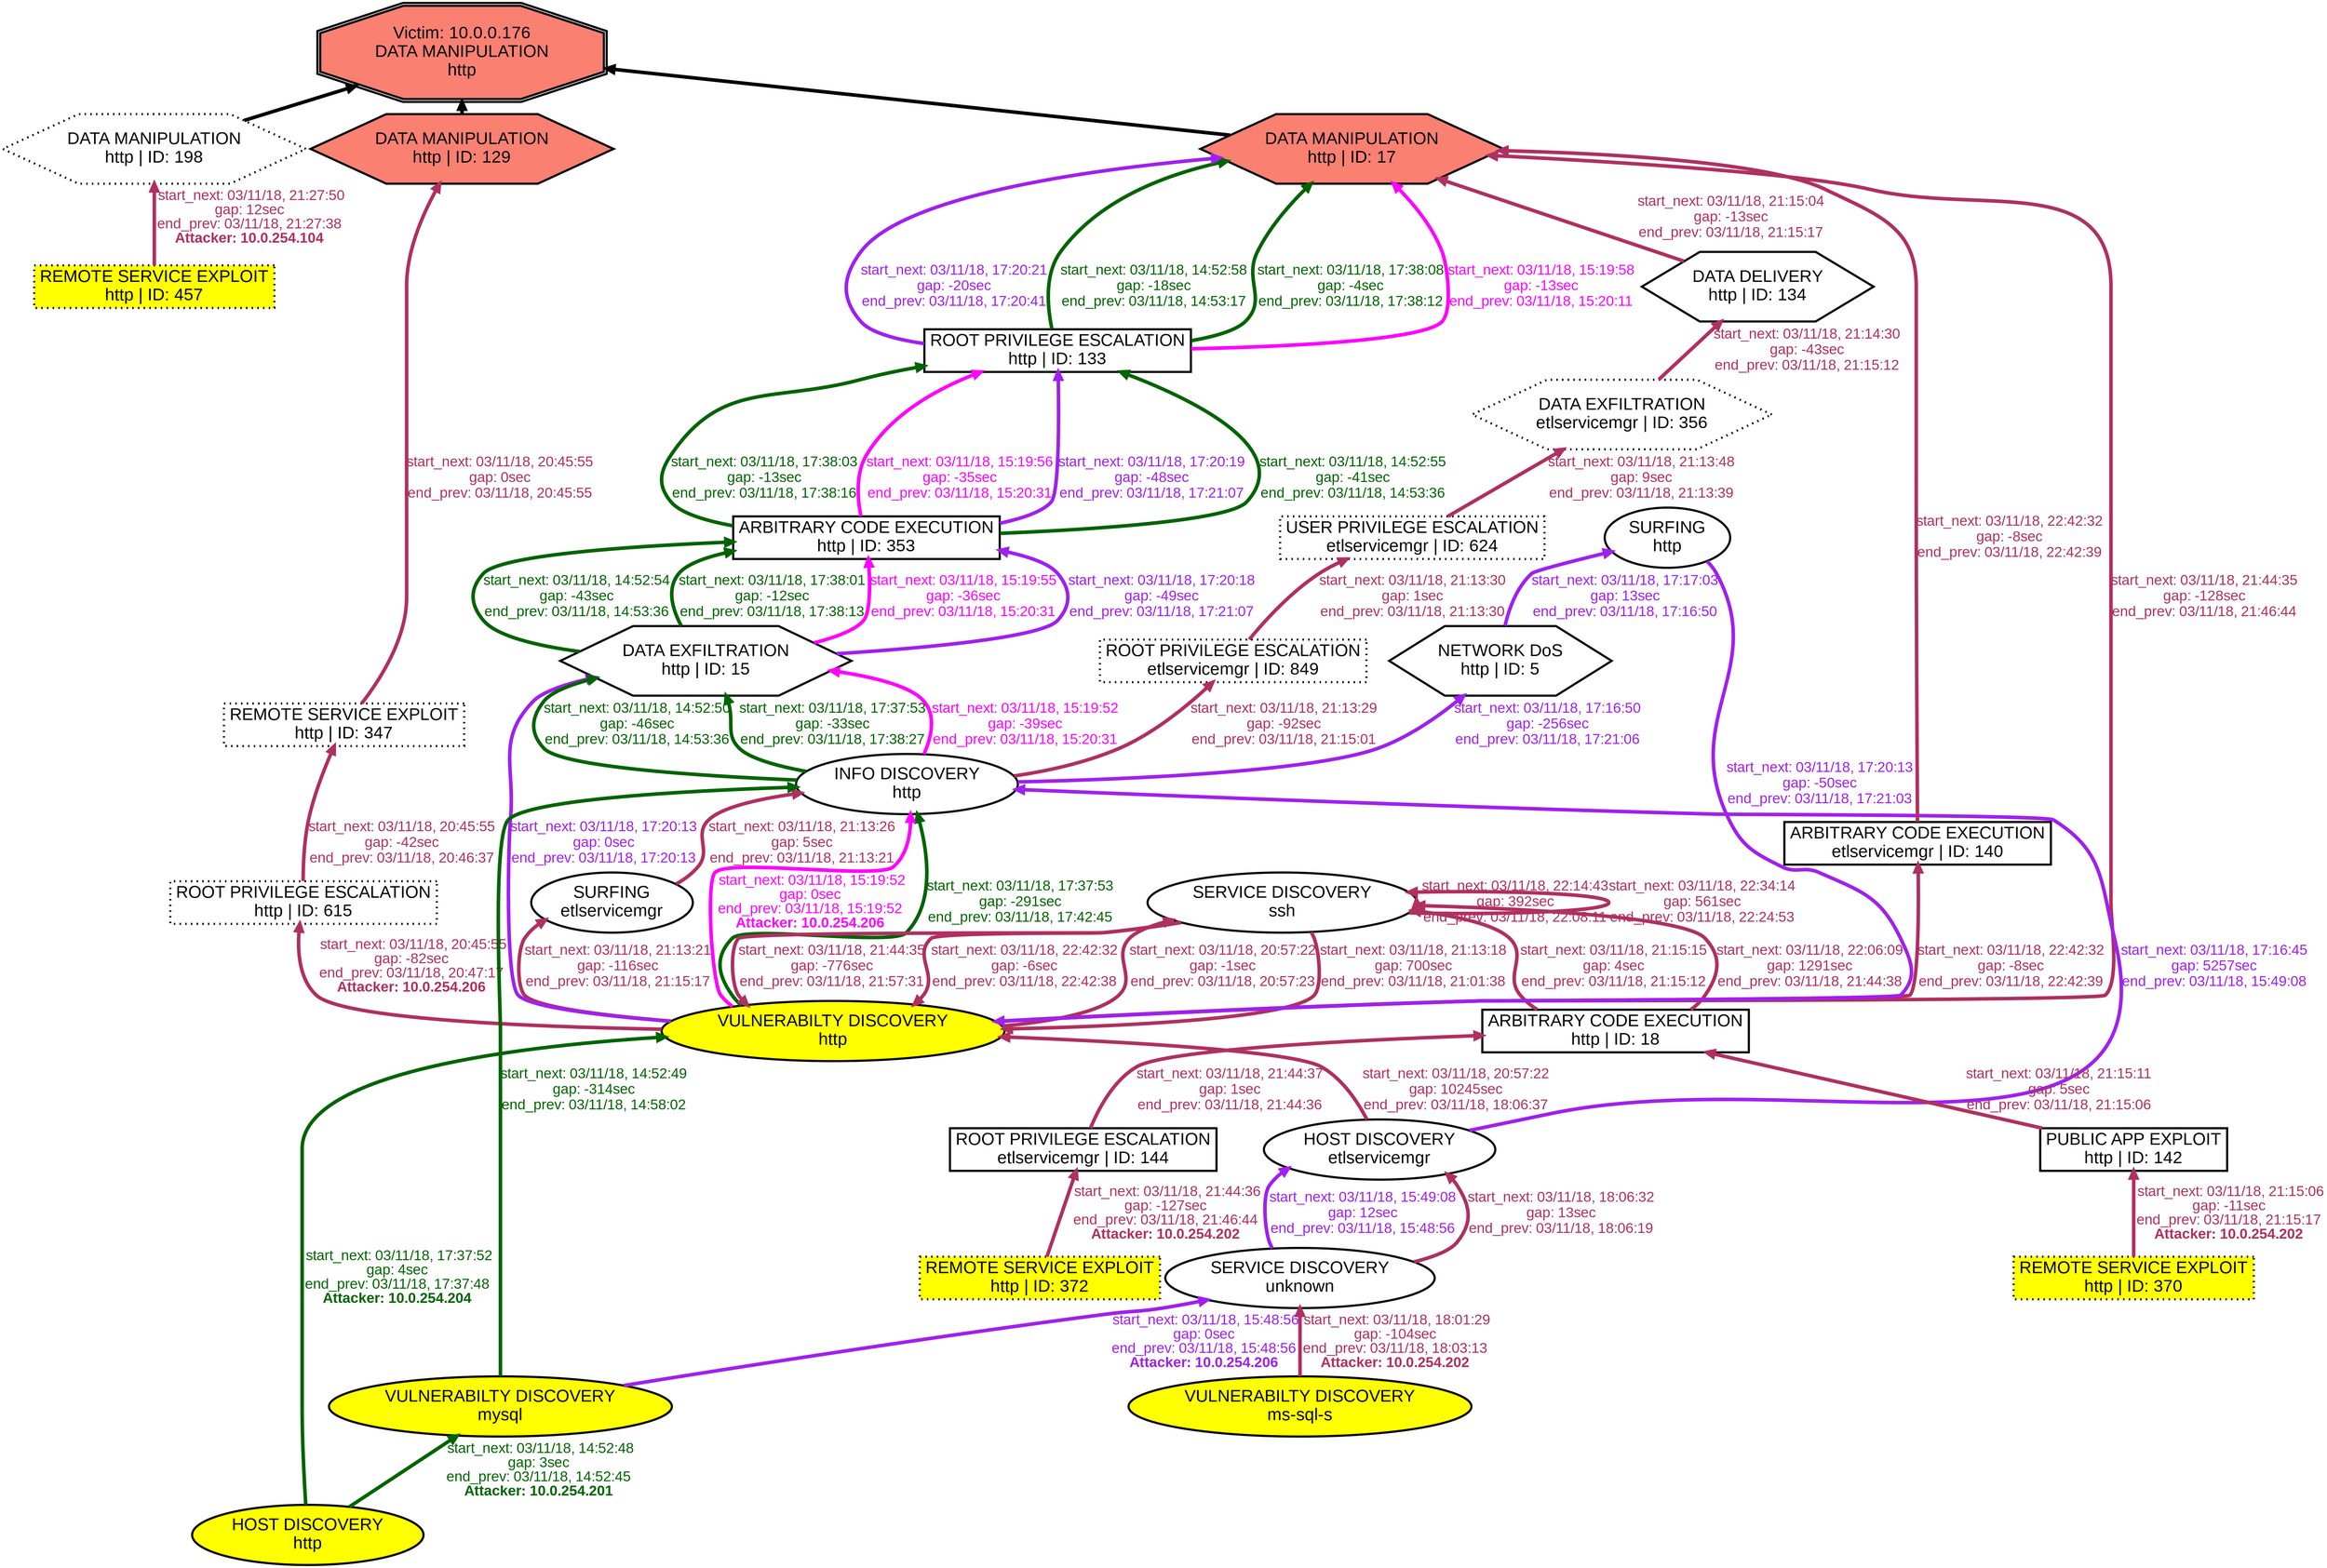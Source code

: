digraph DATAMANIPULATIONhttp {
rankdir="BT"; 
 graph [ nodesep="0.1", ranksep="0.02"] 
 node [ fontname=Arial, fontsize=24,penwidth=3]; 
 edge [ fontname=Arial, fontsize=20,penwidth=5 ];
"Victim: 10.0.0.176
DATA MANIPULATION
http" [shape=doubleoctagon, style=filled, fillcolor=salmon];
{ rank = max; "Victim: 10.0.0.176
DATA MANIPULATION
http"}
"DATA MANIPULATION
http | ID: 198" -> "Victim: 10.0.0.176
DATA MANIPULATION
http"
"DATA MANIPULATION
http | ID: 198" [style="filled,dotted", fillcolor= salmon]
"DATA MANIPULATION
http | ID: 17" -> "Victim: 10.0.0.176
DATA MANIPULATION
http"
"DATA MANIPULATION
http | ID: 17" [style=filled, fillcolor= salmon]
"DATA MANIPULATION
http | ID: 129" -> "Victim: 10.0.0.176
DATA MANIPULATION
http"
"DATA MANIPULATION
http | ID: 129" [style=filled, fillcolor= salmon]
{ rank=same; "DATA MANIPULATION
http | ID: 198" "DATA MANIPULATION
http | ID: 17" "DATA MANIPULATION
http | ID: 129"}
"VULNERABILTY DISCOVERY
http" [style=filled, fillcolor= yellow]
"VULNERABILTY DISCOVERY
http" -> "ROOT PRIVILEGE ESCALATION
http | ID: 615" [ color=maroon] [label=<<font color="maroon"> start_next: 03/11/18, 20:45:55<br/>gap: -82sec<br/>end_prev: 03/11/18, 20:47:17</font><br/><font color="maroon"><b>Attacker: 10.0.254.206</b></font>>]
"ROOT PRIVILEGE ESCALATION
http | ID: 615" -> "REMOTE SERVICE EXPLOIT
http | ID: 347" [ label="start_next: 03/11/18, 20:45:55
gap: -42sec
end_prev: 03/11/18, 20:46:37"][ fontcolor="maroon" color=maroon]
"REMOTE SERVICE EXPLOIT
http | ID: 347" -> "DATA MANIPULATION
http | ID: 129" [ label="start_next: 03/11/18, 20:45:55
gap: 0sec
end_prev: 03/11/18, 20:45:55"][ fontcolor="maroon" color=maroon]
"VULNERABILTY DISCOVERY
ms-sql-s" [style=filled, fillcolor= yellow]
"VULNERABILTY DISCOVERY
ms-sql-s" -> "SERVICE DISCOVERY
unknown" [ color=maroon] [label=<<font color="maroon"> start_next: 03/11/18, 18:01:29<br/>gap: -104sec<br/>end_prev: 03/11/18, 18:03:13</font><br/><font color="maroon"><b>Attacker: 10.0.254.202</b></font>>]
"SERVICE DISCOVERY
unknown" -> "HOST DISCOVERY
etlservicemgr" [ label="start_next: 03/11/18, 18:06:32
gap: 13sec
end_prev: 03/11/18, 18:06:19"][ fontcolor="maroon" color=maroon]
"HOST DISCOVERY
etlservicemgr" -> "VULNERABILTY DISCOVERY
http" [ label="start_next: 03/11/18, 20:57:22
gap: 10245sec
end_prev: 03/11/18, 18:06:37"][ fontcolor="maroon" color=maroon]
"VULNERABILTY DISCOVERY
http" -> "SERVICE DISCOVERY
ssh" [ label="start_next: 03/11/18, 20:57:22
gap: -1sec
end_prev: 03/11/18, 20:57:23"][ fontcolor="maroon" color=maroon]
"SERVICE DISCOVERY
ssh" -> "VULNERABILTY DISCOVERY
http" [ label="start_next: 03/11/18, 21:13:18
gap: 700sec
end_prev: 03/11/18, 21:01:38"][ fontcolor="maroon" color=maroon]
"VULNERABILTY DISCOVERY
http" -> "SURFING
etlservicemgr" [ label="start_next: 03/11/18, 21:13:21
gap: -116sec
end_prev: 03/11/18, 21:15:17"][ fontcolor="maroon" color=maroon]
"SURFING
etlservicemgr" -> "INFO DISCOVERY
http" [ label="start_next: 03/11/18, 21:13:26
gap: 5sec
end_prev: 03/11/18, 21:13:21"][ fontcolor="maroon" color=maroon]
"INFO DISCOVERY
http" -> "ROOT PRIVILEGE ESCALATION
etlservicemgr | ID: 849" [ label="start_next: 03/11/18, 21:13:29
gap: -92sec
end_prev: 03/11/18, 21:15:01"][ fontcolor="maroon" color=maroon]
"ROOT PRIVILEGE ESCALATION
etlservicemgr | ID: 849" -> "USER PRIVILEGE ESCALATION
etlservicemgr | ID: 624" [ label="start_next: 03/11/18, 21:13:30
gap: 1sec
end_prev: 03/11/18, 21:13:30"][ fontcolor="maroon" color=maroon]
"USER PRIVILEGE ESCALATION
etlservicemgr | ID: 624" -> "DATA EXFILTRATION
etlservicemgr | ID: 356" [ label="start_next: 03/11/18, 21:13:48
gap: 9sec
end_prev: 03/11/18, 21:13:39"][ fontcolor="maroon" color=maroon]
"DATA EXFILTRATION
etlservicemgr | ID: 356" -> "DATA DELIVERY
http | ID: 134" [ label="start_next: 03/11/18, 21:14:30
gap: -43sec
end_prev: 03/11/18, 21:15:12"][ fontcolor="maroon" color=maroon]
"DATA DELIVERY
http | ID: 134" -> "DATA MANIPULATION
http | ID: 17" [ label="start_next: 03/11/18, 21:15:04
gap: -13sec
end_prev: 03/11/18, 21:15:17"][ fontcolor="maroon" color=maroon]
"REMOTE SERVICE EXPLOIT
http | ID: 370" [style="dotted,filled", fillcolor= yellow]
"REMOTE SERVICE EXPLOIT
http | ID: 370" -> "PUBLIC APP EXPLOIT
http | ID: 142" [ color=maroon] [label=<<font color="maroon"> start_next: 03/11/18, 21:15:06<br/>gap: -11sec<br/>end_prev: 03/11/18, 21:15:17</font><br/><font color="maroon"><b>Attacker: 10.0.254.202</b></font>>]
"PUBLIC APP EXPLOIT
http | ID: 142" -> "ARBITRARY CODE EXECUTION
http | ID: 18" [ label="start_next: 03/11/18, 21:15:11
gap: 5sec
end_prev: 03/11/18, 21:15:06"][ fontcolor="maroon" color=maroon]
"ARBITRARY CODE EXECUTION
http | ID: 18" -> "SERVICE DISCOVERY
ssh" [ label="start_next: 03/11/18, 21:15:15
gap: 4sec
end_prev: 03/11/18, 21:15:12"][ fontcolor="maroon" color=maroon]
"SERVICE DISCOVERY
ssh" -> "VULNERABILTY DISCOVERY
http" [ label="start_next: 03/11/18, 21:44:35
gap: -776sec
end_prev: 03/11/18, 21:57:31"][ fontcolor="maroon" color=maroon]
"VULNERABILTY DISCOVERY
http" -> "DATA MANIPULATION
http | ID: 17" [ label="start_next: 03/11/18, 21:44:35
gap: -128sec
end_prev: 03/11/18, 21:46:44"][ fontcolor="maroon" color=maroon]
"REMOTE SERVICE EXPLOIT
http | ID: 372" [style="dotted,filled", fillcolor= yellow]
"REMOTE SERVICE EXPLOIT
http | ID: 372" -> "ROOT PRIVILEGE ESCALATION
etlservicemgr | ID: 144" [ color=maroon] [label=<<font color="maroon"> start_next: 03/11/18, 21:44:36<br/>gap: -127sec<br/>end_prev: 03/11/18, 21:46:44</font><br/><font color="maroon"><b>Attacker: 10.0.254.202</b></font>>]
"ROOT PRIVILEGE ESCALATION
etlservicemgr | ID: 144" -> "ARBITRARY CODE EXECUTION
http | ID: 18" [ label="start_next: 03/11/18, 21:44:37
gap: 1sec
end_prev: 03/11/18, 21:44:36"][ fontcolor="maroon" color=maroon]
"ARBITRARY CODE EXECUTION
http | ID: 18" -> "SERVICE DISCOVERY
ssh" [ label="start_next: 03/11/18, 22:06:09
gap: 1291sec
end_prev: 03/11/18, 21:44:38"][ fontcolor="maroon" color=maroon]
"SERVICE DISCOVERY
ssh" -> "SERVICE DISCOVERY
ssh" [ label="start_next: 03/11/18, 22:14:43
gap: 392sec
end_prev: 03/11/18, 22:08:11"][ fontcolor="maroon" color=maroon]
"SERVICE DISCOVERY
ssh" -> "SERVICE DISCOVERY
ssh" [ label="start_next: 03/11/18, 22:34:14
gap: 561sec
end_prev: 03/11/18, 22:24:53"][ fontcolor="maroon" color=maroon]
"SERVICE DISCOVERY
ssh" -> "VULNERABILTY DISCOVERY
http" [ label="start_next: 03/11/18, 22:42:32
gap: -6sec
end_prev: 03/11/18, 22:42:38"][ fontcolor="maroon" color=maroon]
"VULNERABILTY DISCOVERY
http" -> "ARBITRARY CODE EXECUTION
etlservicemgr | ID: 140" [ label="start_next: 03/11/18, 22:42:32
gap: -8sec
end_prev: 03/11/18, 22:42:39"][ fontcolor="maroon" color=maroon]
"ARBITRARY CODE EXECUTION
etlservicemgr | ID: 140" -> "DATA MANIPULATION
http | ID: 17" [ label="start_next: 03/11/18, 22:42:32
gap: -8sec
end_prev: 03/11/18, 22:42:39"][ fontcolor="maroon" color=maroon]
"REMOTE SERVICE EXPLOIT
http | ID: 457" [style="dotted,filled", fillcolor= yellow]
"REMOTE SERVICE EXPLOIT
http | ID: 457" -> "DATA MANIPULATION
http | ID: 198" [ color=maroon] [label=<<font color="maroon"> start_next: 03/11/18, 21:27:50<br/>gap: 12sec<br/>end_prev: 03/11/18, 21:27:38</font><br/><font color="maroon"><b>Attacker: 10.0.254.104</b></font>>]
"HOST DISCOVERY
http" [style=filled, fillcolor= yellow]
"HOST DISCOVERY
http" -> "VULNERABILTY DISCOVERY
mysql" [ color=darkgreen] [label=<<font color="darkgreen"> start_next: 03/11/18, 14:52:48<br/>gap: 3sec<br/>end_prev: 03/11/18, 14:52:45</font><br/><font color="darkgreen"><b>Attacker: 10.0.254.201</b></font>>]
"VULNERABILTY DISCOVERY
mysql" -> "INFO DISCOVERY
http" [ label="start_next: 03/11/18, 14:52:49
gap: -314sec
end_prev: 03/11/18, 14:58:02"][ fontcolor="darkgreen" color=darkgreen]
"INFO DISCOVERY
http" -> "DATA EXFILTRATION
http | ID: 15" [ label="start_next: 03/11/18, 14:52:50
gap: -46sec
end_prev: 03/11/18, 14:53:36"][ fontcolor="darkgreen" color=darkgreen]
"DATA EXFILTRATION
http | ID: 15" -> "ARBITRARY CODE EXECUTION
http | ID: 353" [ label="start_next: 03/11/18, 14:52:54
gap: -43sec
end_prev: 03/11/18, 14:53:36"][ fontcolor="darkgreen" color=darkgreen]
"ARBITRARY CODE EXECUTION
http | ID: 353" -> "ROOT PRIVILEGE ESCALATION
http | ID: 133" [ label="start_next: 03/11/18, 14:52:55
gap: -41sec
end_prev: 03/11/18, 14:53:36"][ fontcolor="darkgreen" color=darkgreen]
"ROOT PRIVILEGE ESCALATION
http | ID: 133" -> "DATA MANIPULATION
http | ID: 17" [ label="start_next: 03/11/18, 14:52:58
gap: -18sec
end_prev: 03/11/18, 14:53:17"][ fontcolor="darkgreen" color=darkgreen]
"HOST DISCOVERY
http" [style=filled, fillcolor= yellow]
"HOST DISCOVERY
http" -> "VULNERABILTY DISCOVERY
http" [ color=darkgreen] [label=<<font color="darkgreen"> start_next: 03/11/18, 17:37:52<br/>gap: 4sec<br/>end_prev: 03/11/18, 17:37:48</font><br/><font color="darkgreen"><b>Attacker: 10.0.254.204</b></font>>]
"VULNERABILTY DISCOVERY
http" -> "INFO DISCOVERY
http" [ label="start_next: 03/11/18, 17:37:53
gap: -291sec
end_prev: 03/11/18, 17:42:45"][ fontcolor="darkgreen" color=darkgreen]
"INFO DISCOVERY
http" -> "DATA EXFILTRATION
http | ID: 15" [ label="start_next: 03/11/18, 17:37:53
gap: -33sec
end_prev: 03/11/18, 17:38:27"][ fontcolor="darkgreen" color=darkgreen]
"DATA EXFILTRATION
http | ID: 15" -> "ARBITRARY CODE EXECUTION
http | ID: 353" [ label="start_next: 03/11/18, 17:38:01
gap: -12sec
end_prev: 03/11/18, 17:38:13"][ fontcolor="darkgreen" color=darkgreen]
"ARBITRARY CODE EXECUTION
http | ID: 353" -> "ROOT PRIVILEGE ESCALATION
http | ID: 133" [ label="start_next: 03/11/18, 17:38:03
gap: -13sec
end_prev: 03/11/18, 17:38:16"][ fontcolor="darkgreen" color=darkgreen]
"ROOT PRIVILEGE ESCALATION
http | ID: 133" -> "DATA MANIPULATION
http | ID: 17" [ label="start_next: 03/11/18, 17:38:08
gap: -4sec
end_prev: 03/11/18, 17:38:12"][ fontcolor="darkgreen" color=darkgreen]
"VULNERABILTY DISCOVERY
http" [style=filled, fillcolor= yellow]
"VULNERABILTY DISCOVERY
http" -> "INFO DISCOVERY
http" [ color=magenta] [label=<<font color="magenta"> start_next: 03/11/18, 15:19:52<br/>gap: 0sec<br/>end_prev: 03/11/18, 15:19:52</font><br/><font color="magenta"><b>Attacker: 10.0.254.206</b></font>>]
"INFO DISCOVERY
http" -> "DATA EXFILTRATION
http | ID: 15" [ label="start_next: 03/11/18, 15:19:52
gap: -39sec
end_prev: 03/11/18, 15:20:31"][ fontcolor="magenta" color=magenta]
"DATA EXFILTRATION
http | ID: 15" -> "ARBITRARY CODE EXECUTION
http | ID: 353" [ label="start_next: 03/11/18, 15:19:55
gap: -36sec
end_prev: 03/11/18, 15:20:31"][ fontcolor="magenta" color=magenta]
"ARBITRARY CODE EXECUTION
http | ID: 353" -> "ROOT PRIVILEGE ESCALATION
http | ID: 133" [ label="start_next: 03/11/18, 15:19:56
gap: -35sec
end_prev: 03/11/18, 15:20:31"][ fontcolor="magenta" color=magenta]
"ROOT PRIVILEGE ESCALATION
http | ID: 133" -> "DATA MANIPULATION
http | ID: 17" [ label="start_next: 03/11/18, 15:19:58
gap: -13sec
end_prev: 03/11/18, 15:20:11"][ fontcolor="magenta" color=magenta]
"VULNERABILTY DISCOVERY
mysql" [style=filled, fillcolor= yellow]
"VULNERABILTY DISCOVERY
mysql" -> "SERVICE DISCOVERY
unknown" [ color=purple] [label=<<font color="purple"> start_next: 03/11/18, 15:48:56<br/>gap: 0sec<br/>end_prev: 03/11/18, 15:48:56</font><br/><font color="purple"><b>Attacker: 10.0.254.206</b></font>>]
"SERVICE DISCOVERY
unknown" -> "HOST DISCOVERY
etlservicemgr" [ label="start_next: 03/11/18, 15:49:08
gap: 12sec
end_prev: 03/11/18, 15:48:56"][ fontcolor="purple" color=purple]
"HOST DISCOVERY
etlservicemgr" -> "INFO DISCOVERY
http" [ label="start_next: 03/11/18, 17:16:45
gap: 5257sec
end_prev: 03/11/18, 15:49:08"][ fontcolor="purple" color=purple]
"INFO DISCOVERY
http" -> "NETWORK DoS
http | ID: 5" [ label="start_next: 03/11/18, 17:16:50
gap: -256sec
end_prev: 03/11/18, 17:21:06"][ fontcolor="purple" color=purple]
"NETWORK DoS
http | ID: 5" -> "SURFING
http" [ label="start_next: 03/11/18, 17:17:03
gap: 13sec
end_prev: 03/11/18, 17:16:50"][ fontcolor="purple" color=purple]
"SURFING
http" -> "VULNERABILTY DISCOVERY
http" [ label="start_next: 03/11/18, 17:20:13
gap: -50sec
end_prev: 03/11/18, 17:21:03"][ fontcolor="purple" color=purple]
"VULNERABILTY DISCOVERY
http" -> "DATA EXFILTRATION
http | ID: 15" [ label="start_next: 03/11/18, 17:20:13
gap: 0sec
end_prev: 03/11/18, 17:20:13"][ fontcolor="purple" color=purple]
"DATA EXFILTRATION
http | ID: 15" -> "ARBITRARY CODE EXECUTION
http | ID: 353" [ label="start_next: 03/11/18, 17:20:18
gap: -49sec
end_prev: 03/11/18, 17:21:07"][ fontcolor="purple" color=purple]
"ARBITRARY CODE EXECUTION
http | ID: 353" -> "ROOT PRIVILEGE ESCALATION
http | ID: 133" [ label="start_next: 03/11/18, 17:20:19
gap: -48sec
end_prev: 03/11/18, 17:21:07"][ fontcolor="purple" color=purple]
"ROOT PRIVILEGE ESCALATION
http | ID: 133" -> "DATA MANIPULATION
http | ID: 17" [ label="start_next: 03/11/18, 17:20:21
gap: -20sec
end_prev: 03/11/18, 17:20:41"][ fontcolor="purple" color=purple]
"VULNERABILTY DISCOVERY
http" [shape=oval]
"VULNERABILTY DISCOVERY
http" [tooltip="ET SCAN Suspicious inbound to mSQL port 4333
ET SCAN Suspicious inbound to mySQL port 3306
ET SCAN Suspicious inbound to MSSQL port 1433
ETPRO WEB_SERVER SQLMap Scan Tool User Agent
ET SCAN Suspicious inbound to PostgreSQL port 5432
ET SCAN Nikto Web App Scan in Progress
ET SCAN Sqlmap SQL Injection Scan
ET SCAN OpenVAS User-Agent Inbound
ET SCAN Suspicious inbound to Oracle SQL port 1521"]
"ROOT PRIVILEGE ESCALATION
http | ID: 615" [style="dotted", shape=box]
"ROOT PRIVILEGE ESCALATION
http | ID: 615" [tooltip="ET WEB_SERVER Possible SQLi xp_cmdshell POST body
ET WEB_SERVER Attempt To Access MSSQL xp_cmdshell Stored Procedure Via URI"]
"REMOTE SERVICE EXPLOIT
http | ID: 347" [style="dotted", shape=box]
"REMOTE SERVICE EXPLOIT
http | ID: 347" [tooltip="ET WEB_SERVER Script tag in URI Possible Cross Site Scripting Attempt"]
"DATA MANIPULATION
http | ID: 129" [shape=hexagon]
"DATA MANIPULATION
http | ID: 129" [tooltip="ET WEB_SERVER Possible SQL Injection Attempt SELECT FROM
ET WEB_SERVER MYSQL SELECT CONCAT SQL Injection Attempt
ET WEB_SERVER Possible SQL Injection Attempt UNION SELECT"]
"VULNERABILTY DISCOVERY
ms-sql-s" [shape=oval]
"VULNERABILTY DISCOVERY
ms-sql-s" [tooltip="ET SCAN Suspicious inbound to PostgreSQL port 5432
ET SCAN Suspicious inbound to mySQL port 3306
ET SCAN Suspicious inbound to MSSQL port 1433
ET SCAN Suspicious inbound to Oracle SQL port 1521"]
"SERVICE DISCOVERY
unknown" [shape=oval]
"SERVICE DISCOVERY
unknown" [tooltip="ET SCAN Potential SSH Scan
ET SCAN Potential VNC Scan 5900-5920
ET SCAN Potential VNC Scan 5800-5820
ET SCAN NMAP OS Detection Probe"]
"HOST DISCOVERY
etlservicemgr" [shape=oval]
"HOST DISCOVERY
etlservicemgr" [tooltip="ET SCAN Nmap Scripting Engine User-Agent Detected (Nmap Scripting Engine)
ET SCAN Possible Nmap User-Agent Observed"]
"SERVICE DISCOVERY
ssh" [shape=oval]
"SERVICE DISCOVERY
ssh" [tooltip="ET SCAN Potential VNC Scan 5800-5820
ET SCAN Potential SSH Scan"]
"SURFING
etlservicemgr" [shape=oval]
"SURFING
etlservicemgr" [tooltip="ET WEB_SERVER WEB-PHP phpinfo access"]
"INFO DISCOVERY
http" [shape=oval]
"INFO DISCOVERY
http" [tooltip="GPL WEB_SERVER viewcode access
GPL WEB_SERVER .htaccess access
GPL WEB_SERVER writeto.cnf access
GPL WEB_SERVER iisadmin access
ET WEB_SERVER PHP Easteregg Information-Disclosure (funny-logo)
ET WEB_SPECIFIC_APPS Request to Wordpress W3TC Plug-in dbcache Directory
GPL WEB_SERVER services.cnf access
ET WEB_SERVER PHP Easteregg Information-Disclosure (zend-logo)
GPL EXPLOIT unicode directory traversal attempt
ET WEB_SERVER PHP Easteregg Information-Disclosure (php-logo)
GPL WEB_SERVER service.cnf access
GPL EXPLOIT iisadmpwd attempt
ET WEB_SERVER PHP SESSION SuperGlobal in URI
GPL WEB_SERVER /~root access
GPL WEB_SERVER authors.pwd access
ET WEB_SERVER PHP ENV SuperGlobal in URI
GPL EXPLOIT .cnf access
ET POLICY Proxy TRACE Request - inbound
GPL WEB_SERVER .htpasswd access
GPL WEB_SERVER global.asa access
ET WEB_SERVER PHP SERVER SuperGlobal in URI
GPL EXPLOIT fpcount access
GPL WEB_SERVER globals.pl access
GPL WEB_SERVER service.pwd
GPL EXPLOIT ISAPI .idq attempt
ET WEB_SERVER PHP Easteregg Information-Disclosure (phpinfo)
ET SCAN SFTP/FTP Password Exposure via sftp-config.json
GPL WEB_SERVER printenv access
GPL WEB_SERVER author.exe access
GPL EXPLOIT iissamples access
GPL EXPLOIT .htr access
ET WEB_SERVER PHP REQUEST SuperGlobal in URI"]
"ROOT PRIVILEGE ESCALATION
etlservicemgr | ID: 849" [style="dotted", shape=box]
"ROOT PRIVILEGE ESCALATION
etlservicemgr | ID: 849" [tooltip="ET WEB_SERVER ColdFusion administrator access"]
"USER PRIVILEGE ESCALATION
etlservicemgr | ID: 624" [style="dotted", shape=box]
"USER PRIVILEGE ESCALATION
etlservicemgr | ID: 624" [tooltip="ET POLICY Outgoing Basic Auth Base64 HTTP Password detected unencrypted
ET POLICY Incoming Basic Auth Base64 HTTP Password detected unencrypted
ET WEB_SPECIFIC_APPS Microhard Systems 3G/4G Cellular Ethernet and Serial Gateway - Default Credentials"]
"DATA EXFILTRATION
etlservicemgr | ID: 356" [style="dotted", shape=hexagon]
"DATA EXFILTRATION
etlservicemgr | ID: 356" [tooltip="ET WEB_SERVER Possible XXE SYSTEM ENTITY in POST BODY.
ET INFO WinHttp AutoProxy Request wpad.dat Possible BadTunnel"]
"DATA DELIVERY
http | ID: 134" [shape=hexagon]
"DATA DELIVERY
http | ID: 134" [tooltip="ET WEB_SPECIFIC_APPS Zen Cart loader_file Parameter Local File Inclusion Attempt
ET WEB_SERVER PHP tags in HTTP POST
GPL WEB_SERVER perl post attempt"]
"DATA MANIPULATION
http | ID: 17" [shape=hexagon]
"DATA MANIPULATION
http | ID: 17" [tooltip="ET WEB_SERVER Possible SQL Injection Attempt SELECT FROM
ET WEB_SERVER MYSQL SELECT CONCAT SQL Injection Attempt
ET WEB_SERVER Possible SQL Injection Attempt UNION SELECT"]
"REMOTE SERVICE EXPLOIT
http | ID: 370" [shape=box]
"REMOTE SERVICE EXPLOIT
http | ID: 370" [tooltip="ET WEB_SERVER Script tag in URI Possible Cross Site Scripting Attempt"]
"PUBLIC APP EXPLOIT
http | ID: 142" [shape=box]
"PUBLIC APP EXPLOIT
http | ID: 142" [tooltip="ET WEB_SPECIFIC_APPS IBSng str Parameter Cross Site Scripting Attempt"]
"ARBITRARY CODE EXECUTION
http | ID: 18" [shape=box]
"ARBITRARY CODE EXECUTION
http | ID: 18" [tooltip="ET WEB_SPECIFIC_APPS AlstraSoft AskMe que_id Parameter SELECT FROM SQL Injection Attempt
ET WEB_SPECIFIC_APPS CultBooking lang parameter Local File Inclusion Attempt"]
"REMOTE SERVICE EXPLOIT
http | ID: 372" [shape=box]
"REMOTE SERVICE EXPLOIT
http | ID: 372" [tooltip="ET WEB_SERVER Script tag in URI Possible Cross Site Scripting Attempt"]
"ROOT PRIVILEGE ESCALATION
etlservicemgr | ID: 144" [shape=box]
"ROOT PRIVILEGE ESCALATION
etlservicemgr | ID: 144" [tooltip="ET WEB_SERVER ColdFusion administrator access"]
"ARBITRARY CODE EXECUTION
etlservicemgr | ID: 140" [shape=box]
"ARBITRARY CODE EXECUTION
etlservicemgr | ID: 140" [tooltip="ET WEB_SERVER Possible CVE-2014-6271 Attempt in HTTP Cookie
ET WEB_SERVER SQL Injection Local File Access Attempt Using LOAD_FILE
ET WEB_SPECIFIC_APPS JobHut browse.php pk Parameter SQL Injection
ET CURRENT_EVENTS QNAP Shellshock CVE-2014-6271
ET WEB_SPECIFIC_APPS Fork-CMS js.php module parameter Local File Inclusion Attempt
ET WEB_SERVER Possible CVE-2014-6271 Attempt in Headers"]
"REMOTE SERVICE EXPLOIT
http | ID: 457" [shape=box]
"REMOTE SERVICE EXPLOIT
http | ID: 457" [tooltip="ET WEB_SERVER Script tag in URI Possible Cross Site Scripting Attempt"]
"DATA MANIPULATION
http | ID: 198" [style="dotted", shape=hexagon]
"DATA MANIPULATION
http | ID: 198" [tooltip="ET WEB_SERVER Possible SQL Injection Attempt UNION SELECT"]
"HOST DISCOVERY
http" [shape=oval]
"HOST DISCOVERY
http" [tooltip="ET SCAN Nmap Scripting Engine User-Agent Detected (Nmap Scripting Engine)
ET SCAN Possible Nmap User-Agent Observed"]
"VULNERABILTY DISCOVERY
mysql" [shape=oval]
"VULNERABILTY DISCOVERY
mysql" [tooltip="ET SCAN Suspicious inbound to mySQL port 3306
ET SCAN Suspicious inbound to MSSQL port 1433
ET SCAN Nikto Web App Scan in Progress
ET SCAN Suspicious inbound to PostgreSQL port 5432
ET SCAN Suspicious inbound to Oracle SQL port 1521
ET SCAN Suspicious inbound to mSQL port 4333"]
"DATA EXFILTRATION
http | ID: 15" [shape=hexagon]
"DATA EXFILTRATION
http | ID: 15" [tooltip="GPL WEB_SERVER Tomcat server snoop access
GPL EXPLOIT ISAPI .ida access
GPL EXPLOIT /msadc/samples/ access
ET WEB_SERVER ColdFusion componentutils access
ET WEB_SERVER /system32/ in Uri - Possible Protected Directory Access Attempt
ET WEB_SPECIFIC_APPS PHP-CGI query string parameter vulnerability
ET WEB_SERVER Possible XXE SYSTEM ENTITY in POST BODY.
ET WEB_SERVER /etc/shadow Detected in URI
GPL EXPLOIT ISAPI .idq access"]
"ARBITRARY CODE EXECUTION
http | ID: 353" [shape=box]
"ARBITRARY CODE EXECUTION
http | ID: 353" [tooltip="ET CURRENT_EVENTS QNAP Shellshock CVE-2014-6271
ET WEB_SPECIFIC_APPS DesktopOnNet don3_requiem.php app_path Parameter Remote File Inclusion
ET WEB_SPECIFIC_APPS Horde type Parameter Local File Inclusion Attempt
ET WEB_SPECIFIC_APPS KR-Web krgourl.php DOCUMENT_ROOT Parameter Remote File Inclusion Attempt
ET WEB_SERVER Possible CVE-2014-6271 Attempt in Headers
ET WEB_SPECIFIC_APPS BASE base_stat_common.php remote file include
ET WEB_SPECIFIC_APPS Golem Gaming Portal root_path Parameter Remote File inclusion Attempt
ET WEB_SPECIFIC_APPS Joomla swMenuPro ImageManager.php Remote File Inclusion Attempt
ET WEB_SPECIFIC_APPS FormMailer formmailer.admin.inc.php BASE_DIR Parameter Remote File Inclusion Attempt
ET WEB_SPECIFIC_APPS AjaxPortal di.php pathtoserverdata Parameter Remote File Inclusion Attempt
ET WEB_SERVER cmd.exe In URI - Possible Command Execution Attempt
ET WEB_SPECIFIC_APPS KingCMS menu.php CONFIG Parameter Remote File Inclusion
ETPRO WEB_SPECIFIC_APPS PHPMoAdmin RCE Attempt
ET WEB_SERVER Exploit Suspected PHP Injection Attack (cmd=)
ET WEB_SPECIFIC_APPS Achievo debugger.php config_atkroot parameter Remote File Inclusion Attempt
ET WEB_SERVER Possible CVE-2014-6271 Attempt
ET WEB_SPECIFIC_APPS Joomla Dada Mail Manager Component config.dadamail.php GLOBALS Parameter Remote File Inclusion
ET WEB_SPECIFIC_APPS WEB-PHP RCE PHPBB 2004-1315
ET WEB_SPECIFIC_APPS DesktopOnNet frontpage.php app_path Parameter Remote File Inclusion
ET WEB_SPECIFIC_APPS Joomla AjaxChat Component ajcuser.php GLOBALS Parameter Remote File Inclusion Attempt"]
"ROOT PRIVILEGE ESCALATION
http | ID: 133" [shape=box]
"ROOT PRIVILEGE ESCALATION
http | ID: 133" [tooltip="ET WEB_SERVER ColdFusion administrator access
ETPRO WEB_SPECIFIC_APPS ipTIME firmware < 9.58 RCE
GPL EXPLOIT administrators.pwd access
GPL EXPLOIT CodeRed v2 root.exe access"]
"NETWORK DoS
http | ID: 5" [shape=hexagon]
"NETWORK DoS
http | ID: 5" [tooltip="ET WEB_SERVER Possible Cherokee Web Server GET AUX Request Denial Of Service Attempt"]
"SURFING
http" [shape=oval]
"SURFING
http" [tooltip="ET WEB_SERVER WEB-PHP phpinfo access"]
}
